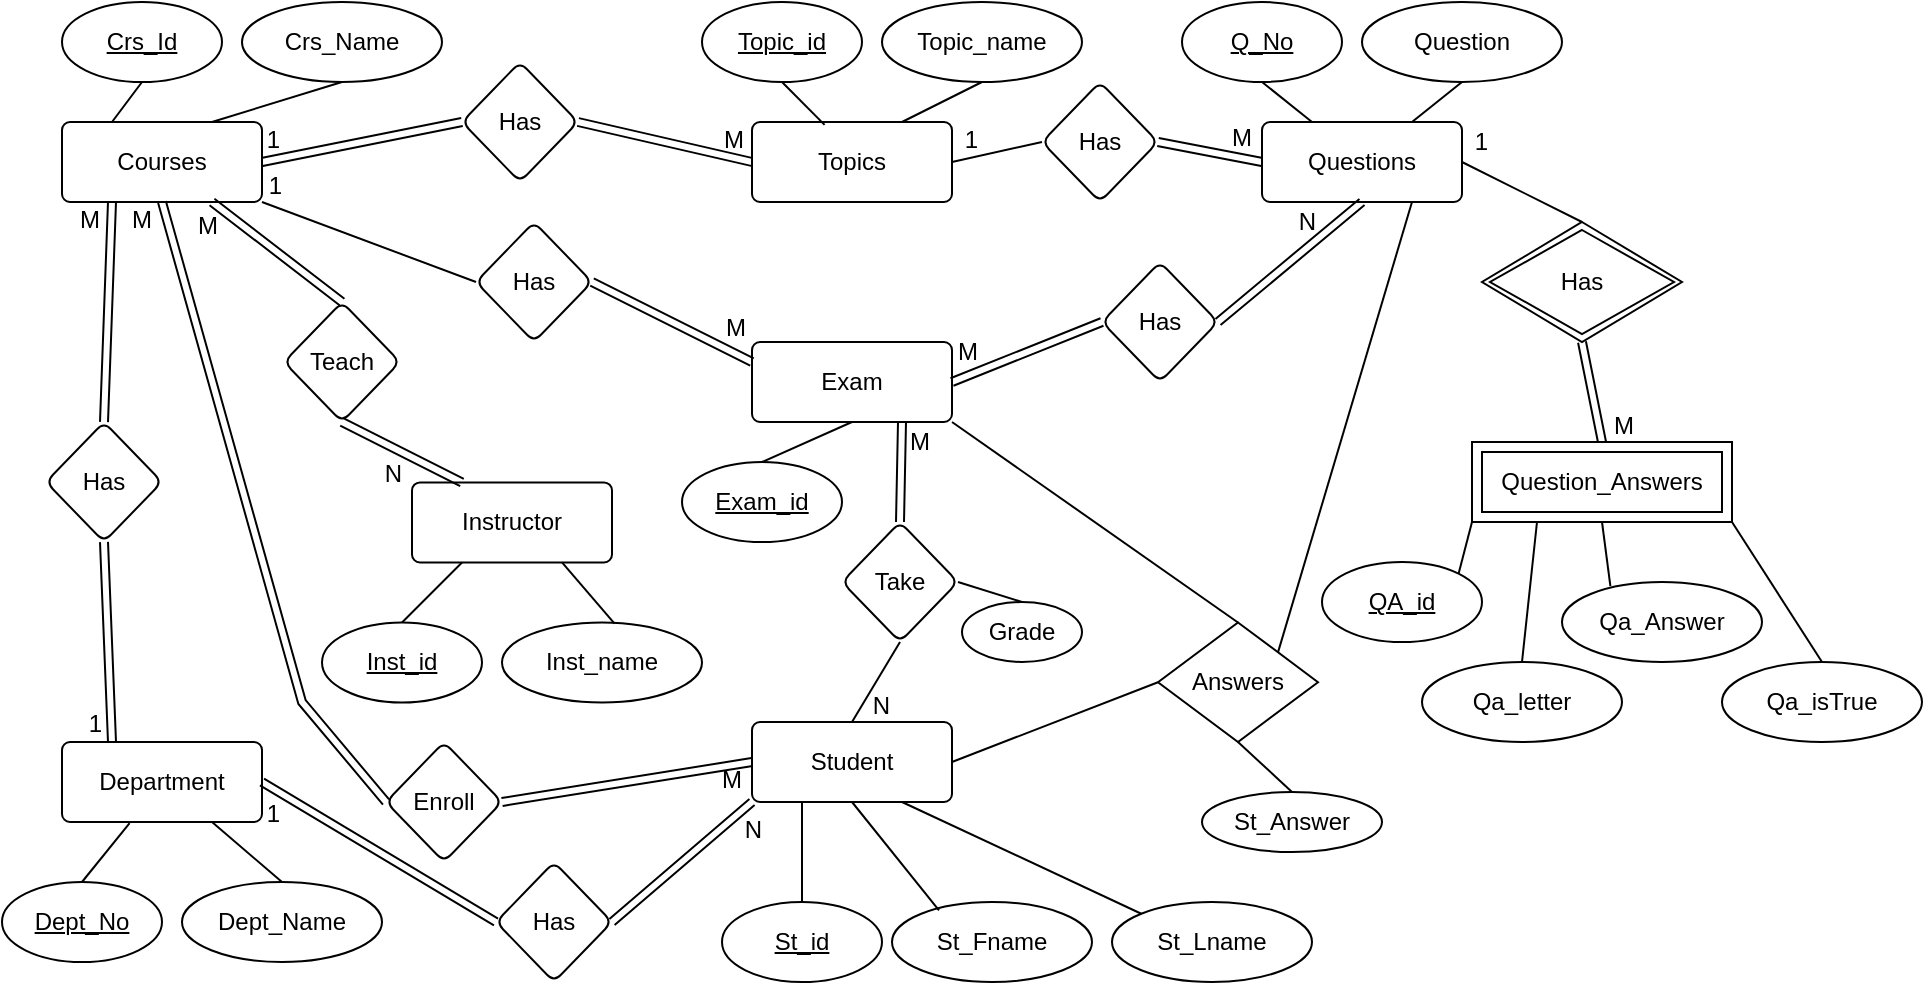 <mxfile version="24.5.5" type="github">
  <diagram id="R2lEEEUBdFMjLlhIrx00" name="Page-1">
    <mxGraphModel dx="1350" dy="868" grid="1" gridSize="10" guides="1" tooltips="1" connect="1" arrows="1" fold="1" page="1" pageScale="1" pageWidth="850" pageHeight="1100" math="0" shadow="0" extFonts="Permanent Marker^https://fonts.googleapis.com/css?family=Permanent+Marker">
      <root>
        <mxCell id="0" />
        <mxCell id="1" parent="0" />
        <mxCell id="1rXiYcd5lSGq8Ji5P_R9-1" value="Courses" style="rounded=1;arcSize=10;whiteSpace=wrap;html=1;align=center;" vertex="1" parent="1">
          <mxGeometry x="30" y="60" width="100" height="40" as="geometry" />
        </mxCell>
        <mxCell id="1rXiYcd5lSGq8Ji5P_R9-2" value="Instructor" style="rounded=1;arcSize=10;whiteSpace=wrap;html=1;align=center;" vertex="1" parent="1">
          <mxGeometry x="205" y="240.23" width="100" height="40" as="geometry" />
        </mxCell>
        <mxCell id="1rXiYcd5lSGq8Ji5P_R9-3" value="Topics" style="rounded=1;arcSize=10;whiteSpace=wrap;html=1;align=center;" vertex="1" parent="1">
          <mxGeometry x="375" y="60" width="100" height="40" as="geometry" />
        </mxCell>
        <mxCell id="1rXiYcd5lSGq8Ji5P_R9-4" value="Exam" style="rounded=1;arcSize=10;whiteSpace=wrap;html=1;align=center;" vertex="1" parent="1">
          <mxGeometry x="375" y="170" width="100" height="40" as="geometry" />
        </mxCell>
        <mxCell id="1rXiYcd5lSGq8Ji5P_R9-5" value="Student" style="rounded=1;arcSize=10;whiteSpace=wrap;html=1;align=center;" vertex="1" parent="1">
          <mxGeometry x="375" y="360" width="100" height="40" as="geometry" />
        </mxCell>
        <mxCell id="1rXiYcd5lSGq8Ji5P_R9-6" value="Department" style="rounded=1;arcSize=10;whiteSpace=wrap;html=1;align=center;" vertex="1" parent="1">
          <mxGeometry x="30" y="370" width="100" height="40" as="geometry" />
        </mxCell>
        <mxCell id="1rXiYcd5lSGq8Ji5P_R9-7" value="Questions" style="rounded=1;arcSize=10;whiteSpace=wrap;html=1;align=center;" vertex="1" parent="1">
          <mxGeometry x="630" y="60" width="100" height="40" as="geometry" />
        </mxCell>
        <mxCell id="1rXiYcd5lSGq8Ji5P_R9-25" value="" style="endArrow=none;html=1;rounded=0;entryX=0.5;entryY=1;entryDx=0;entryDy=0;exitX=0.25;exitY=0;exitDx=0;exitDy=0;" edge="1" parent="1" source="1rXiYcd5lSGq8Ji5P_R9-1" target="1rXiYcd5lSGq8Ji5P_R9-36">
          <mxGeometry width="50" height="50" relative="1" as="geometry">
            <mxPoint x="380" y="250" as="sourcePoint" />
            <mxPoint x="75" y="40" as="targetPoint" />
          </mxGeometry>
        </mxCell>
        <mxCell id="1rXiYcd5lSGq8Ji5P_R9-29" value="Crs_Name" style="ellipse;whiteSpace=wrap;html=1;align=center;" vertex="1" parent="1">
          <mxGeometry x="120" width="100" height="40" as="geometry" />
        </mxCell>
        <mxCell id="1rXiYcd5lSGq8Ji5P_R9-31" value="" style="endArrow=none;html=1;rounded=0;entryX=0.5;entryY=1;entryDx=0;entryDy=0;exitX=0.75;exitY=0;exitDx=0;exitDy=0;" edge="1" parent="1" source="1rXiYcd5lSGq8Ji5P_R9-1" target="1rXiYcd5lSGq8Ji5P_R9-29">
          <mxGeometry width="50" height="50" relative="1" as="geometry">
            <mxPoint x="380" y="150" as="sourcePoint" />
            <mxPoint x="430" y="100" as="targetPoint" />
          </mxGeometry>
        </mxCell>
        <mxCell id="1rXiYcd5lSGq8Ji5P_R9-36" value="Crs_Id" style="ellipse;whiteSpace=wrap;html=1;align=center;fontStyle=4;" vertex="1" parent="1">
          <mxGeometry x="30" width="80" height="40" as="geometry" />
        </mxCell>
        <mxCell id="1rXiYcd5lSGq8Ji5P_R9-39" value="" style="endArrow=none;html=1;rounded=0;entryX=0.5;entryY=1;entryDx=0;entryDy=0;exitX=0.363;exitY=0.036;exitDx=0;exitDy=0;exitPerimeter=0;" edge="1" parent="1" target="1rXiYcd5lSGq8Ji5P_R9-42" source="1rXiYcd5lSGq8Ji5P_R9-3">
          <mxGeometry width="50" height="50" relative="1" as="geometry">
            <mxPoint x="397" y="60" as="sourcePoint" />
            <mxPoint x="395" y="40" as="targetPoint" />
          </mxGeometry>
        </mxCell>
        <mxCell id="1rXiYcd5lSGq8Ji5P_R9-40" value="Topic_name" style="ellipse;whiteSpace=wrap;html=1;align=center;" vertex="1" parent="1">
          <mxGeometry x="440" width="100" height="40" as="geometry" />
        </mxCell>
        <mxCell id="1rXiYcd5lSGq8Ji5P_R9-41" value="" style="endArrow=none;html=1;rounded=0;entryX=0.5;entryY=1;entryDx=0;entryDy=0;exitX=0.75;exitY=0;exitDx=0;exitDy=0;" edge="1" parent="1" target="1rXiYcd5lSGq8Ji5P_R9-40" source="1rXiYcd5lSGq8Ji5P_R9-3">
          <mxGeometry width="50" height="50" relative="1" as="geometry">
            <mxPoint x="447" y="60" as="sourcePoint" />
            <mxPoint x="750" y="100" as="targetPoint" />
          </mxGeometry>
        </mxCell>
        <mxCell id="1rXiYcd5lSGq8Ji5P_R9-42" value="Topic_id" style="ellipse;whiteSpace=wrap;html=1;align=center;fontStyle=4;" vertex="1" parent="1">
          <mxGeometry x="350" width="80" height="40" as="geometry" />
        </mxCell>
        <mxCell id="1rXiYcd5lSGq8Ji5P_R9-43" value="" style="endArrow=none;html=1;rounded=0;entryX=0.5;entryY=0;entryDx=0;entryDy=0;exitX=0.338;exitY=1.014;exitDx=0;exitDy=0;exitPerimeter=0;" edge="1" parent="1" target="1rXiYcd5lSGq8Ji5P_R9-46" source="1rXiYcd5lSGq8Ji5P_R9-6">
          <mxGeometry width="50" height="50" relative="1" as="geometry">
            <mxPoint x="77" y="500" as="sourcePoint" />
            <mxPoint x="75" y="480" as="targetPoint" />
          </mxGeometry>
        </mxCell>
        <mxCell id="1rXiYcd5lSGq8Ji5P_R9-44" value="Dept_Name" style="ellipse;whiteSpace=wrap;html=1;align=center;" vertex="1" parent="1">
          <mxGeometry x="90" y="440" width="100" height="40" as="geometry" />
        </mxCell>
        <mxCell id="1rXiYcd5lSGq8Ji5P_R9-45" value="" style="endArrow=none;html=1;rounded=0;entryX=0.5;entryY=0;entryDx=0;entryDy=0;exitX=0.75;exitY=1;exitDx=0;exitDy=0;" edge="1" parent="1" target="1rXiYcd5lSGq8Ji5P_R9-44" source="1rXiYcd5lSGq8Ji5P_R9-6">
          <mxGeometry width="50" height="50" relative="1" as="geometry">
            <mxPoint x="127" y="500" as="sourcePoint" />
            <mxPoint x="430" y="540" as="targetPoint" />
          </mxGeometry>
        </mxCell>
        <mxCell id="1rXiYcd5lSGq8Ji5P_R9-46" value="Dept_No" style="ellipse;whiteSpace=wrap;html=1;align=center;fontStyle=4;" vertex="1" parent="1">
          <mxGeometry y="440" width="80" height="40" as="geometry" />
        </mxCell>
        <mxCell id="1rXiYcd5lSGq8Ji5P_R9-47" value="" style="endArrow=none;html=1;rounded=0;entryX=0.5;entryY=0;entryDx=0;entryDy=0;exitX=0.25;exitY=1;exitDx=0;exitDy=0;" edge="1" parent="1" target="1rXiYcd5lSGq8Ji5P_R9-50" source="1rXiYcd5lSGq8Ji5P_R9-5">
          <mxGeometry width="50" height="50" relative="1" as="geometry">
            <mxPoint x="382" y="500" as="sourcePoint" />
            <mxPoint x="380" y="480" as="targetPoint" />
          </mxGeometry>
        </mxCell>
        <mxCell id="1rXiYcd5lSGq8Ji5P_R9-48" value="St_Fname" style="ellipse;whiteSpace=wrap;html=1;align=center;" vertex="1" parent="1">
          <mxGeometry x="445" y="450" width="100" height="40" as="geometry" />
        </mxCell>
        <mxCell id="1rXiYcd5lSGq8Ji5P_R9-49" value="" style="endArrow=none;html=1;rounded=0;entryX=0.235;entryY=0.105;entryDx=0;entryDy=0;exitX=0.5;exitY=1;exitDx=0;exitDy=0;entryPerimeter=0;" edge="1" parent="1" target="1rXiYcd5lSGq8Ji5P_R9-48" source="1rXiYcd5lSGq8Ji5P_R9-5">
          <mxGeometry width="50" height="50" relative="1" as="geometry">
            <mxPoint x="432" y="500" as="sourcePoint" />
            <mxPoint x="735" y="540" as="targetPoint" />
          </mxGeometry>
        </mxCell>
        <mxCell id="1rXiYcd5lSGq8Ji5P_R9-50" value="St_id" style="ellipse;whiteSpace=wrap;html=1;align=center;fontStyle=4;" vertex="1" parent="1">
          <mxGeometry x="360" y="450" width="80" height="40" as="geometry" />
        </mxCell>
        <mxCell id="1rXiYcd5lSGq8Ji5P_R9-51" value="" style="endArrow=none;html=1;rounded=0;entryX=0.5;entryY=0;entryDx=0;entryDy=0;exitX=0.25;exitY=1;exitDx=0;exitDy=0;" edge="1" parent="1" target="1rXiYcd5lSGq8Ji5P_R9-54" source="1rXiYcd5lSGq8Ji5P_R9-2">
          <mxGeometry width="50" height="50" relative="1" as="geometry">
            <mxPoint x="207" y="370.23" as="sourcePoint" />
            <mxPoint x="205" y="350.23" as="targetPoint" />
          </mxGeometry>
        </mxCell>
        <mxCell id="1rXiYcd5lSGq8Ji5P_R9-52" value="Inst_name" style="ellipse;whiteSpace=wrap;html=1;align=center;" vertex="1" parent="1">
          <mxGeometry x="250" y="310.23" width="100" height="40" as="geometry" />
        </mxCell>
        <mxCell id="1rXiYcd5lSGq8Ji5P_R9-53" value="" style="endArrow=none;html=1;rounded=0;entryX=0.563;entryY=0.014;entryDx=0;entryDy=0;exitX=0.75;exitY=1;exitDx=0;exitDy=0;entryPerimeter=0;" edge="1" parent="1" target="1rXiYcd5lSGq8Ji5P_R9-52" source="1rXiYcd5lSGq8Ji5P_R9-2">
          <mxGeometry width="50" height="50" relative="1" as="geometry">
            <mxPoint x="257" y="370.23" as="sourcePoint" />
            <mxPoint x="560" y="410.23" as="targetPoint" />
          </mxGeometry>
        </mxCell>
        <mxCell id="1rXiYcd5lSGq8Ji5P_R9-54" value="Inst_id" style="ellipse;whiteSpace=wrap;html=1;align=center;fontStyle=4;" vertex="1" parent="1">
          <mxGeometry x="160" y="310.23" width="80" height="40" as="geometry" />
        </mxCell>
        <mxCell id="1rXiYcd5lSGq8Ji5P_R9-55" value="" style="endArrow=none;html=1;rounded=0;entryX=0.5;entryY=0;entryDx=0;entryDy=0;exitX=0.5;exitY=1;exitDx=0;exitDy=0;" edge="1" parent="1" target="1rXiYcd5lSGq8Ji5P_R9-58" source="1rXiYcd5lSGq8Ji5P_R9-4">
          <mxGeometry width="50" height="50" relative="1" as="geometry">
            <mxPoint x="382" y="280" as="sourcePoint" />
            <mxPoint x="380" y="260" as="targetPoint" />
          </mxGeometry>
        </mxCell>
        <mxCell id="1rXiYcd5lSGq8Ji5P_R9-58" value="Exam_id" style="ellipse;whiteSpace=wrap;html=1;align=center;fontStyle=4;" vertex="1" parent="1">
          <mxGeometry x="340" y="230" width="80" height="40" as="geometry" />
        </mxCell>
        <mxCell id="1rXiYcd5lSGq8Ji5P_R9-59" value="" style="endArrow=none;html=1;rounded=0;entryX=0.5;entryY=1;entryDx=0;entryDy=0;exitX=0.25;exitY=0;exitDx=0;exitDy=0;" edge="1" parent="1" target="1rXiYcd5lSGq8Ji5P_R9-62" source="1rXiYcd5lSGq8Ji5P_R9-7">
          <mxGeometry width="50" height="50" relative="1" as="geometry">
            <mxPoint x="637" y="60" as="sourcePoint" />
            <mxPoint x="635" y="40" as="targetPoint" />
          </mxGeometry>
        </mxCell>
        <mxCell id="1rXiYcd5lSGq8Ji5P_R9-60" value="Question" style="ellipse;whiteSpace=wrap;html=1;align=center;" vertex="1" parent="1">
          <mxGeometry x="680" width="100" height="40" as="geometry" />
        </mxCell>
        <mxCell id="1rXiYcd5lSGq8Ji5P_R9-61" value="" style="endArrow=none;html=1;rounded=0;entryX=0.5;entryY=1;entryDx=0;entryDy=0;exitX=0.75;exitY=0;exitDx=0;exitDy=0;" edge="1" parent="1" target="1rXiYcd5lSGq8Ji5P_R9-60" source="1rXiYcd5lSGq8Ji5P_R9-7">
          <mxGeometry width="50" height="50" relative="1" as="geometry">
            <mxPoint x="687" y="60" as="sourcePoint" />
            <mxPoint x="990" y="100" as="targetPoint" />
          </mxGeometry>
        </mxCell>
        <mxCell id="1rXiYcd5lSGq8Ji5P_R9-62" value="Q_No" style="ellipse;whiteSpace=wrap;html=1;align=center;fontStyle=4;" vertex="1" parent="1">
          <mxGeometry x="590" width="80" height="40" as="geometry" />
        </mxCell>
        <mxCell id="1rXiYcd5lSGq8Ji5P_R9-63" value="" style="endArrow=none;html=1;rounded=0;entryX=1;entryY=0;entryDx=0;entryDy=0;exitX=0;exitY=1;exitDx=0;exitDy=0;" edge="1" parent="1" target="1rXiYcd5lSGq8Ji5P_R9-66" source="1rXiYcd5lSGq8Ji5P_R9-67">
          <mxGeometry width="50" height="50" relative="1" as="geometry">
            <mxPoint x="757" y="370" as="sourcePoint" />
            <mxPoint x="755" y="350" as="targetPoint" />
          </mxGeometry>
        </mxCell>
        <mxCell id="1rXiYcd5lSGq8Ji5P_R9-64" value="Qa_Answer" style="ellipse;whiteSpace=wrap;html=1;align=center;" vertex="1" parent="1">
          <mxGeometry x="780" y="290" width="100" height="40" as="geometry" />
        </mxCell>
        <mxCell id="1rXiYcd5lSGq8Ji5P_R9-65" value="" style="endArrow=none;html=1;rounded=0;entryX=0.242;entryY=0.052;entryDx=0;entryDy=0;exitX=0.5;exitY=1;exitDx=0;exitDy=0;entryPerimeter=0;" edge="1" parent="1" target="1rXiYcd5lSGq8Ji5P_R9-64" source="1rXiYcd5lSGq8Ji5P_R9-67">
          <mxGeometry width="50" height="50" relative="1" as="geometry">
            <mxPoint x="807" y="370" as="sourcePoint" />
            <mxPoint x="1110" y="410" as="targetPoint" />
          </mxGeometry>
        </mxCell>
        <mxCell id="1rXiYcd5lSGq8Ji5P_R9-66" value="QA_id" style="ellipse;whiteSpace=wrap;html=1;align=center;fontStyle=4;" vertex="1" parent="1">
          <mxGeometry x="660" y="280" width="80" height="40" as="geometry" />
        </mxCell>
        <mxCell id="1rXiYcd5lSGq8Ji5P_R9-67" value="Question_Answers" style="shape=ext;margin=3;double=1;whiteSpace=wrap;html=1;align=center;" vertex="1" parent="1">
          <mxGeometry x="735" y="220" width="130" height="40" as="geometry" />
        </mxCell>
        <mxCell id="1rXiYcd5lSGq8Ji5P_R9-68" value="St_Lname" style="ellipse;whiteSpace=wrap;html=1;align=center;" vertex="1" parent="1">
          <mxGeometry x="555" y="450" width="100" height="40" as="geometry" />
        </mxCell>
        <mxCell id="1rXiYcd5lSGq8Ji5P_R9-69" value="" style="endArrow=none;html=1;rounded=0;entryX=0;entryY=0;entryDx=0;entryDy=0;exitX=0.75;exitY=1;exitDx=0;exitDy=0;" edge="1" parent="1" source="1rXiYcd5lSGq8Ji5P_R9-5" target="1rXiYcd5lSGq8Ji5P_R9-68">
          <mxGeometry width="50" height="50" relative="1" as="geometry">
            <mxPoint x="435" y="410" as="sourcePoint" />
            <mxPoint x="459" y="454" as="targetPoint" />
          </mxGeometry>
        </mxCell>
        <mxCell id="1rXiYcd5lSGq8Ji5P_R9-71" value="Qa_letter" style="ellipse;whiteSpace=wrap;html=1;align=center;" vertex="1" parent="1">
          <mxGeometry x="710" y="330" width="100" height="40" as="geometry" />
        </mxCell>
        <mxCell id="1rXiYcd5lSGq8Ji5P_R9-72" value="" style="endArrow=none;html=1;rounded=0;exitX=0.25;exitY=1;exitDx=0;exitDy=0;entryX=0.5;entryY=0;entryDx=0;entryDy=0;" edge="1" parent="1" target="1rXiYcd5lSGq8Ji5P_R9-71" source="1rXiYcd5lSGq8Ji5P_R9-67">
          <mxGeometry width="50" height="50" relative="1" as="geometry">
            <mxPoint x="807" y="440" as="sourcePoint" />
            <mxPoint x="760" y="330" as="targetPoint" />
          </mxGeometry>
        </mxCell>
        <mxCell id="1rXiYcd5lSGq8Ji5P_R9-73" value="Qa_isTrue" style="ellipse;whiteSpace=wrap;html=1;align=center;" vertex="1" parent="1">
          <mxGeometry x="860" y="330" width="100" height="40" as="geometry" />
        </mxCell>
        <mxCell id="1rXiYcd5lSGq8Ji5P_R9-74" value="" style="endArrow=none;html=1;rounded=0;entryX=0.5;entryY=0;entryDx=0;entryDy=0;exitX=1;exitY=1;exitDx=0;exitDy=0;" edge="1" parent="1" target="1rXiYcd5lSGq8Ji5P_R9-73" source="1rXiYcd5lSGq8Ji5P_R9-67">
          <mxGeometry width="50" height="50" relative="1" as="geometry">
            <mxPoint x="887" y="310" as="sourcePoint" />
            <mxPoint x="1190" y="350" as="targetPoint" />
          </mxGeometry>
        </mxCell>
        <mxCell id="1rXiYcd5lSGq8Ji5P_R9-75" value="Has" style="rhombus;whiteSpace=wrap;html=1;rounded=1;arcSize=10;" vertex="1" parent="1">
          <mxGeometry x="22" y="210" width="58" height="60" as="geometry" />
        </mxCell>
        <mxCell id="1rXiYcd5lSGq8Ji5P_R9-90" value="" style="shape=link;html=1;rounded=0;exitX=0.5;exitY=1;exitDx=0;exitDy=0;entryX=0.25;entryY=0;entryDx=0;entryDy=0;" edge="1" parent="1" source="1rXiYcd5lSGq8Ji5P_R9-75" target="1rXiYcd5lSGq8Ji5P_R9-6">
          <mxGeometry relative="1" as="geometry">
            <mxPoint x="200" y="270" as="sourcePoint" />
            <mxPoint x="360" y="270" as="targetPoint" />
          </mxGeometry>
        </mxCell>
        <mxCell id="1rXiYcd5lSGq8Ji5P_R9-91" value="1" style="resizable=0;html=1;whiteSpace=wrap;align=right;verticalAlign=bottom;" connectable="0" vertex="1" parent="1rXiYcd5lSGq8Ji5P_R9-90">
          <mxGeometry x="1" relative="1" as="geometry">
            <mxPoint x="-3" as="offset" />
          </mxGeometry>
        </mxCell>
        <mxCell id="1rXiYcd5lSGq8Ji5P_R9-93" value="" style="shape=link;html=1;rounded=0;exitX=0.5;exitY=0;exitDx=0;exitDy=0;entryX=0.25;entryY=1;entryDx=0;entryDy=0;" edge="1" parent="1" source="1rXiYcd5lSGq8Ji5P_R9-75" target="1rXiYcd5lSGq8Ji5P_R9-1">
          <mxGeometry relative="1" as="geometry">
            <mxPoint x="200" y="270" as="sourcePoint" />
            <mxPoint x="360" y="270" as="targetPoint" />
          </mxGeometry>
        </mxCell>
        <mxCell id="1rXiYcd5lSGq8Ji5P_R9-94" value="M" style="resizable=0;html=1;whiteSpace=wrap;align=right;verticalAlign=bottom;" connectable="0" vertex="1" parent="1rXiYcd5lSGq8Ji5P_R9-93">
          <mxGeometry x="1" relative="1" as="geometry">
            <mxPoint x="-4" y="17" as="offset" />
          </mxGeometry>
        </mxCell>
        <mxCell id="1rXiYcd5lSGq8Ji5P_R9-95" value="Has" style="rhombus;whiteSpace=wrap;html=1;rounded=1;arcSize=10;" vertex="1" parent="1">
          <mxGeometry x="230" y="30" width="58" height="60" as="geometry" />
        </mxCell>
        <mxCell id="1rXiYcd5lSGq8Ji5P_R9-96" value="" style="shape=link;html=1;rounded=0;exitX=1;exitY=0.5;exitDx=0;exitDy=0;entryX=0;entryY=0.5;entryDx=0;entryDy=0;" edge="1" parent="1" source="1rXiYcd5lSGq8Ji5P_R9-95" target="1rXiYcd5lSGq8Ji5P_R9-3">
          <mxGeometry relative="1" as="geometry">
            <mxPoint x="370" y="180" as="sourcePoint" />
            <mxPoint x="250" y="280" as="targetPoint" />
          </mxGeometry>
        </mxCell>
        <mxCell id="1rXiYcd5lSGq8Ji5P_R9-97" value="M" style="resizable=0;html=1;whiteSpace=wrap;align=right;verticalAlign=bottom;" connectable="0" vertex="1" parent="1rXiYcd5lSGq8Ji5P_R9-96">
          <mxGeometry x="1" relative="1" as="geometry">
            <mxPoint x="-3" y="-3" as="offset" />
          </mxGeometry>
        </mxCell>
        <mxCell id="1rXiYcd5lSGq8Ji5P_R9-98" value="" style="shape=link;html=1;rounded=0;exitX=0;exitY=0.5;exitDx=0;exitDy=0;entryX=1;entryY=0.5;entryDx=0;entryDy=0;" edge="1" parent="1" source="1rXiYcd5lSGq8Ji5P_R9-95" target="1rXiYcd5lSGq8Ji5P_R9-1">
          <mxGeometry relative="1" as="geometry">
            <mxPoint x="370" y="180" as="sourcePoint" />
            <mxPoint x="250" y="10" as="targetPoint" />
          </mxGeometry>
        </mxCell>
        <mxCell id="1rXiYcd5lSGq8Ji5P_R9-99" value="1" style="resizable=0;html=1;whiteSpace=wrap;align=right;verticalAlign=bottom;" connectable="0" vertex="1" parent="1rXiYcd5lSGq8Ji5P_R9-98">
          <mxGeometry x="1" relative="1" as="geometry">
            <mxPoint x="11" y="-3" as="offset" />
          </mxGeometry>
        </mxCell>
        <mxCell id="1rXiYcd5lSGq8Ji5P_R9-100" value="Teach" style="rhombus;whiteSpace=wrap;html=1;rounded=1;arcSize=10;" vertex="1" parent="1">
          <mxGeometry x="141" y="150" width="58" height="60" as="geometry" />
        </mxCell>
        <mxCell id="1rXiYcd5lSGq8Ji5P_R9-101" value="" style="shape=link;html=1;rounded=0;exitX=0.5;exitY=1;exitDx=0;exitDy=0;entryX=0.25;entryY=0;entryDx=0;entryDy=0;" edge="1" parent="1" source="1rXiYcd5lSGq8Ji5P_R9-100" target="1rXiYcd5lSGq8Ji5P_R9-2">
          <mxGeometry relative="1" as="geometry">
            <mxPoint x="359" y="280" as="sourcePoint" />
            <mxPoint x="239" y="380" as="targetPoint" />
          </mxGeometry>
        </mxCell>
        <mxCell id="1rXiYcd5lSGq8Ji5P_R9-102" value="N" style="resizable=0;html=1;whiteSpace=wrap;align=right;verticalAlign=bottom;" connectable="0" vertex="1" parent="1rXiYcd5lSGq8Ji5P_R9-101">
          <mxGeometry x="1" relative="1" as="geometry">
            <mxPoint x="-28" y="4" as="offset" />
          </mxGeometry>
        </mxCell>
        <mxCell id="1rXiYcd5lSGq8Ji5P_R9-103" value="" style="shape=link;html=1;rounded=0;exitX=0.5;exitY=0;exitDx=0;exitDy=0;entryX=0.75;entryY=1;entryDx=0;entryDy=0;" edge="1" parent="1" source="1rXiYcd5lSGq8Ji5P_R9-100" target="1rXiYcd5lSGq8Ji5P_R9-1">
          <mxGeometry relative="1" as="geometry">
            <mxPoint x="359" y="280" as="sourcePoint" />
            <mxPoint x="239" y="110" as="targetPoint" />
          </mxGeometry>
        </mxCell>
        <mxCell id="1rXiYcd5lSGq8Ji5P_R9-104" value="M" style="resizable=0;html=1;whiteSpace=wrap;align=right;verticalAlign=bottom;" connectable="0" vertex="1" parent="1rXiYcd5lSGq8Ji5P_R9-103">
          <mxGeometry x="1" relative="1" as="geometry">
            <mxPoint x="4" y="20" as="offset" />
          </mxGeometry>
        </mxCell>
        <mxCell id="1rXiYcd5lSGq8Ji5P_R9-105" value="Has" style="rhombus;whiteSpace=wrap;html=1;rounded=1;arcSize=10;" vertex="1" parent="1">
          <mxGeometry x="237" y="110" width="58" height="60" as="geometry" />
        </mxCell>
        <mxCell id="1rXiYcd5lSGq8Ji5P_R9-106" value="" style="shape=link;html=1;rounded=0;exitX=1;exitY=0.5;exitDx=0;exitDy=0;entryX=0;entryY=0.25;entryDx=0;entryDy=0;" edge="1" parent="1" source="1rXiYcd5lSGq8Ji5P_R9-105" target="1rXiYcd5lSGq8Ji5P_R9-4">
          <mxGeometry relative="1" as="geometry">
            <mxPoint x="230" y="300" as="sourcePoint" />
            <mxPoint x="110" y="400" as="targetPoint" />
          </mxGeometry>
        </mxCell>
        <mxCell id="1rXiYcd5lSGq8Ji5P_R9-107" value="M" style="resizable=0;html=1;whiteSpace=wrap;align=right;verticalAlign=bottom;" connectable="0" vertex="1" parent="1rXiYcd5lSGq8Ji5P_R9-106">
          <mxGeometry x="1" relative="1" as="geometry">
            <mxPoint x="-2" y="-9" as="offset" />
          </mxGeometry>
        </mxCell>
        <mxCell id="1rXiYcd5lSGq8Ji5P_R9-110" value="" style="endArrow=none;html=1;rounded=0;entryX=1;entryY=1;entryDx=0;entryDy=0;exitX=0;exitY=0.5;exitDx=0;exitDy=0;" edge="1" parent="1" source="1rXiYcd5lSGq8Ji5P_R9-105" target="1rXiYcd5lSGq8Ji5P_R9-1">
          <mxGeometry relative="1" as="geometry">
            <mxPoint x="260" y="190" as="sourcePoint" />
            <mxPoint x="420" y="190" as="targetPoint" />
          </mxGeometry>
        </mxCell>
        <mxCell id="1rXiYcd5lSGq8Ji5P_R9-111" value="1" style="resizable=0;html=1;whiteSpace=wrap;align=right;verticalAlign=bottom;" connectable="0" vertex="1" parent="1rXiYcd5lSGq8Ji5P_R9-110">
          <mxGeometry x="1" relative="1" as="geometry">
            <mxPoint x="11" as="offset" />
          </mxGeometry>
        </mxCell>
        <mxCell id="1rXiYcd5lSGq8Ji5P_R9-114" value="Has" style="rhombus;whiteSpace=wrap;html=1;rounded=1;arcSize=10;" vertex="1" parent="1">
          <mxGeometry x="520" y="40" width="58" height="60" as="geometry" />
        </mxCell>
        <mxCell id="1rXiYcd5lSGq8Ji5P_R9-115" value="" style="shape=link;html=1;rounded=0;exitX=1;exitY=0.5;exitDx=0;exitDy=0;entryX=0;entryY=0.5;entryDx=0;entryDy=0;" edge="1" parent="1" source="1rXiYcd5lSGq8Ji5P_R9-114" target="1rXiYcd5lSGq8Ji5P_R9-7">
          <mxGeometry relative="1" as="geometry">
            <mxPoint x="585" y="280" as="sourcePoint" />
            <mxPoint x="730" y="160" as="targetPoint" />
          </mxGeometry>
        </mxCell>
        <mxCell id="1rXiYcd5lSGq8Ji5P_R9-116" value="M" style="resizable=0;html=1;whiteSpace=wrap;align=right;verticalAlign=bottom;" connectable="0" vertex="1" parent="1rXiYcd5lSGq8Ji5P_R9-115">
          <mxGeometry x="1" relative="1" as="geometry">
            <mxPoint x="-4" y="-4" as="offset" />
          </mxGeometry>
        </mxCell>
        <mxCell id="1rXiYcd5lSGq8Ji5P_R9-117" value="" style="endArrow=none;html=1;rounded=0;entryX=1;entryY=0.5;entryDx=0;entryDy=0;exitX=0;exitY=0.5;exitDx=0;exitDy=0;" edge="1" parent="1" source="1rXiYcd5lSGq8Ji5P_R9-114" target="1rXiYcd5lSGq8Ji5P_R9-3">
          <mxGeometry relative="1" as="geometry">
            <mxPoint x="615" y="170" as="sourcePoint" />
            <mxPoint x="485" y="80" as="targetPoint" />
          </mxGeometry>
        </mxCell>
        <mxCell id="1rXiYcd5lSGq8Ji5P_R9-118" value="1" style="resizable=0;html=1;whiteSpace=wrap;align=right;verticalAlign=bottom;" connectable="0" vertex="1" parent="1rXiYcd5lSGq8Ji5P_R9-117">
          <mxGeometry x="1" relative="1" as="geometry">
            <mxPoint x="14" y="-2" as="offset" />
          </mxGeometry>
        </mxCell>
        <mxCell id="1rXiYcd5lSGq8Ji5P_R9-124" value="Enroll" style="rhombus;whiteSpace=wrap;html=1;rounded=1;arcSize=10;" vertex="1" parent="1">
          <mxGeometry x="192" y="370" width="58" height="60" as="geometry" />
        </mxCell>
        <mxCell id="1rXiYcd5lSGq8Ji5P_R9-125" value="" style="shape=link;html=1;rounded=0;exitX=1;exitY=0.5;exitDx=0;exitDy=0;entryX=0;entryY=0.5;entryDx=0;entryDy=0;" edge="1" parent="1" source="1rXiYcd5lSGq8Ji5P_R9-124" target="1rXiYcd5lSGq8Ji5P_R9-5">
          <mxGeometry relative="1" as="geometry">
            <mxPoint x="422" y="540" as="sourcePoint" />
            <mxPoint x="288" y="510" as="targetPoint" />
          </mxGeometry>
        </mxCell>
        <mxCell id="1rXiYcd5lSGq8Ji5P_R9-126" value="N" style="resizable=0;html=1;whiteSpace=wrap;align=right;verticalAlign=bottom;" connectable="0" vertex="1" parent="1rXiYcd5lSGq8Ji5P_R9-125">
          <mxGeometry x="1" relative="1" as="geometry">
            <mxPoint x="7" y="42" as="offset" />
          </mxGeometry>
        </mxCell>
        <mxCell id="1rXiYcd5lSGq8Ji5P_R9-127" value="" style="shape=link;html=1;rounded=0;exitX=0;exitY=0.5;exitDx=0;exitDy=0;entryX=0.5;entryY=1;entryDx=0;entryDy=0;" edge="1" parent="1" source="1rXiYcd5lSGq8Ji5P_R9-124" target="1rXiYcd5lSGq8Ji5P_R9-1">
          <mxGeometry relative="1" as="geometry">
            <mxPoint x="422" y="540" as="sourcePoint" />
            <mxPoint x="168" y="360" as="targetPoint" />
            <Array as="points">
              <mxPoint x="150" y="350" />
            </Array>
          </mxGeometry>
        </mxCell>
        <mxCell id="1rXiYcd5lSGq8Ji5P_R9-128" value="M" style="resizable=0;html=1;whiteSpace=wrap;align=right;verticalAlign=bottom;" connectable="0" vertex="1" parent="1rXiYcd5lSGq8Ji5P_R9-127">
          <mxGeometry x="1" relative="1" as="geometry">
            <mxPoint x="-3" y="18" as="offset" />
          </mxGeometry>
        </mxCell>
        <mxCell id="1rXiYcd5lSGq8Ji5P_R9-129" value="Has" style="rhombus;whiteSpace=wrap;html=1;rounded=1;arcSize=10;" vertex="1" parent="1">
          <mxGeometry x="550" y="130" width="58" height="60" as="geometry" />
        </mxCell>
        <mxCell id="1rXiYcd5lSGq8Ji5P_R9-130" value="" style="shape=link;html=1;rounded=0;exitX=1;exitY=0.5;exitDx=0;exitDy=0;entryX=0.5;entryY=1;entryDx=0;entryDy=0;" edge="1" parent="1" source="1rXiYcd5lSGq8Ji5P_R9-129" target="1rXiYcd5lSGq8Ji5P_R9-7">
          <mxGeometry relative="1" as="geometry">
            <mxPoint x="784" y="295" as="sourcePoint" />
            <mxPoint x="650" y="265" as="targetPoint" />
          </mxGeometry>
        </mxCell>
        <mxCell id="1rXiYcd5lSGq8Ji5P_R9-131" value="N" style="resizable=0;html=1;whiteSpace=wrap;align=right;verticalAlign=bottom;" connectable="0" vertex="1" parent="1rXiYcd5lSGq8Ji5P_R9-130">
          <mxGeometry x="1" relative="1" as="geometry">
            <mxPoint x="-21" y="18" as="offset" />
          </mxGeometry>
        </mxCell>
        <mxCell id="1rXiYcd5lSGq8Ji5P_R9-132" value="" style="shape=link;html=1;rounded=0;exitX=0;exitY=0.5;exitDx=0;exitDy=0;entryX=1;entryY=0.5;entryDx=0;entryDy=0;" edge="1" parent="1" source="1rXiYcd5lSGq8Ji5P_R9-129" target="1rXiYcd5lSGq8Ji5P_R9-4">
          <mxGeometry relative="1" as="geometry">
            <mxPoint x="784" y="295" as="sourcePoint" />
            <mxPoint x="530" y="115" as="targetPoint" />
          </mxGeometry>
        </mxCell>
        <mxCell id="1rXiYcd5lSGq8Ji5P_R9-133" value="M" style="resizable=0;html=1;whiteSpace=wrap;align=right;verticalAlign=bottom;" connectable="0" vertex="1" parent="1rXiYcd5lSGq8Ji5P_R9-132">
          <mxGeometry x="1" relative="1" as="geometry">
            <mxPoint x="15" y="-7" as="offset" />
          </mxGeometry>
        </mxCell>
        <mxCell id="1rXiYcd5lSGq8Ji5P_R9-139" value="Take" style="rhombus;whiteSpace=wrap;html=1;rounded=1;arcSize=10;" vertex="1" parent="1">
          <mxGeometry x="420" y="260" width="58" height="60" as="geometry" />
        </mxCell>
        <mxCell id="1rXiYcd5lSGq8Ji5P_R9-140" value="" style="shape=link;html=1;rounded=0;exitX=0.5;exitY=0;exitDx=0;exitDy=0;entryX=0.75;entryY=1;entryDx=0;entryDy=0;" edge="1" parent="1" source="1rXiYcd5lSGq8Ji5P_R9-139" target="1rXiYcd5lSGq8Ji5P_R9-4">
          <mxGeometry relative="1" as="geometry">
            <mxPoint x="463" y="450" as="sourcePoint" />
            <mxPoint x="608" y="330" as="targetPoint" />
          </mxGeometry>
        </mxCell>
        <mxCell id="1rXiYcd5lSGq8Ji5P_R9-141" value="M" style="resizable=0;html=1;whiteSpace=wrap;align=right;verticalAlign=bottom;" connectable="0" vertex="1" parent="1rXiYcd5lSGq8Ji5P_R9-140">
          <mxGeometry x="1" relative="1" as="geometry">
            <mxPoint x="16" y="18" as="offset" />
          </mxGeometry>
        </mxCell>
        <mxCell id="1rXiYcd5lSGq8Ji5P_R9-142" value="" style="endArrow=none;html=1;rounded=0;entryX=0.5;entryY=0;entryDx=0;entryDy=0;exitX=0.5;exitY=1;exitDx=0;exitDy=0;" edge="1" parent="1" source="1rXiYcd5lSGq8Ji5P_R9-139" target="1rXiYcd5lSGq8Ji5P_R9-5">
          <mxGeometry relative="1" as="geometry">
            <mxPoint x="493" y="340" as="sourcePoint" />
            <mxPoint x="363" y="250" as="targetPoint" />
          </mxGeometry>
        </mxCell>
        <mxCell id="1rXiYcd5lSGq8Ji5P_R9-143" value="N" style="resizable=0;html=1;whiteSpace=wrap;align=right;verticalAlign=bottom;" connectable="0" vertex="1" parent="1rXiYcd5lSGq8Ji5P_R9-142">
          <mxGeometry x="1" relative="1" as="geometry">
            <mxPoint x="20" y="1" as="offset" />
          </mxGeometry>
        </mxCell>
        <mxCell id="1rXiYcd5lSGq8Ji5P_R9-146" value="Grade" style="ellipse;whiteSpace=wrap;html=1;align=center;" vertex="1" parent="1">
          <mxGeometry x="480" y="300" width="60" height="30" as="geometry" />
        </mxCell>
        <mxCell id="1rXiYcd5lSGq8Ji5P_R9-147" value="" style="endArrow=none;html=1;rounded=0;exitX=1;exitY=0.5;exitDx=0;exitDy=0;entryX=0.5;entryY=0;entryDx=0;entryDy=0;" edge="1" parent="1" source="1rXiYcd5lSGq8Ji5P_R9-139" target="1rXiYcd5lSGq8Ji5P_R9-146">
          <mxGeometry width="50" height="50" relative="1" as="geometry">
            <mxPoint x="390" y="270" as="sourcePoint" />
            <mxPoint x="440" y="220" as="targetPoint" />
          </mxGeometry>
        </mxCell>
        <mxCell id="1rXiYcd5lSGq8Ji5P_R9-149" value="Has" style="shape=rhombus;double=1;perimeter=rhombusPerimeter;whiteSpace=wrap;html=1;align=center;" vertex="1" parent="1">
          <mxGeometry x="740" y="110" width="100" height="60" as="geometry" />
        </mxCell>
        <mxCell id="1rXiYcd5lSGq8Ji5P_R9-150" value="" style="shape=link;html=1;rounded=0;exitX=0.5;exitY=1;exitDx=0;exitDy=0;entryX=0.5;entryY=0;entryDx=0;entryDy=0;" edge="1" parent="1" source="1rXiYcd5lSGq8Ji5P_R9-149" target="1rXiYcd5lSGq8Ji5P_R9-67">
          <mxGeometry relative="1" as="geometry">
            <mxPoint x="560" y="170" as="sourcePoint" />
            <mxPoint x="485" y="200" as="targetPoint" />
          </mxGeometry>
        </mxCell>
        <mxCell id="1rXiYcd5lSGq8Ji5P_R9-151" value="M" style="resizable=0;html=1;whiteSpace=wrap;align=right;verticalAlign=bottom;" connectable="0" vertex="1" parent="1rXiYcd5lSGq8Ji5P_R9-150">
          <mxGeometry x="1" relative="1" as="geometry">
            <mxPoint x="17" as="offset" />
          </mxGeometry>
        </mxCell>
        <mxCell id="1rXiYcd5lSGq8Ji5P_R9-152" value="" style="endArrow=none;html=1;rounded=0;entryX=1;entryY=0.5;entryDx=0;entryDy=0;exitX=0.5;exitY=0;exitDx=0;exitDy=0;" edge="1" parent="1" source="1rXiYcd5lSGq8Ji5P_R9-149" target="1rXiYcd5lSGq8Ji5P_R9-7">
          <mxGeometry relative="1" as="geometry">
            <mxPoint x="810" y="70" as="sourcePoint" />
            <mxPoint x="485" y="90" as="targetPoint" />
          </mxGeometry>
        </mxCell>
        <mxCell id="1rXiYcd5lSGq8Ji5P_R9-153" value="1" style="resizable=0;html=1;whiteSpace=wrap;align=right;verticalAlign=bottom;" connectable="0" vertex="1" parent="1rXiYcd5lSGq8Ji5P_R9-152">
          <mxGeometry x="1" relative="1" as="geometry">
            <mxPoint x="14" y="-2" as="offset" />
          </mxGeometry>
        </mxCell>
        <mxCell id="1rXiYcd5lSGq8Ji5P_R9-154" value="Answers" style="shape=rhombus;perimeter=rhombusPerimeter;whiteSpace=wrap;html=1;align=center;" vertex="1" parent="1">
          <mxGeometry x="578" y="310.23" width="80" height="59.77" as="geometry" />
        </mxCell>
        <mxCell id="1rXiYcd5lSGq8Ji5P_R9-155" value="" style="endArrow=none;html=1;rounded=0;exitX=1;exitY=0.5;exitDx=0;exitDy=0;entryX=0;entryY=0.5;entryDx=0;entryDy=0;" edge="1" parent="1" source="1rXiYcd5lSGq8Ji5P_R9-5" target="1rXiYcd5lSGq8Ji5P_R9-154">
          <mxGeometry relative="1" as="geometry">
            <mxPoint x="400" y="240" as="sourcePoint" />
            <mxPoint x="560" y="240" as="targetPoint" />
          </mxGeometry>
        </mxCell>
        <mxCell id="1rXiYcd5lSGq8Ji5P_R9-156" value="" style="endArrow=none;html=1;rounded=0;exitX=1;exitY=1;exitDx=0;exitDy=0;entryX=0.5;entryY=0;entryDx=0;entryDy=0;" edge="1" parent="1" source="1rXiYcd5lSGq8Ji5P_R9-4" target="1rXiYcd5lSGq8Ji5P_R9-154">
          <mxGeometry relative="1" as="geometry">
            <mxPoint x="485" y="390" as="sourcePoint" />
            <mxPoint x="560" y="350" as="targetPoint" />
          </mxGeometry>
        </mxCell>
        <mxCell id="1rXiYcd5lSGq8Ji5P_R9-157" value="" style="endArrow=none;html=1;rounded=0;exitX=0.75;exitY=1;exitDx=0;exitDy=0;entryX=1;entryY=0;entryDx=0;entryDy=0;" edge="1" parent="1" source="1rXiYcd5lSGq8Ji5P_R9-7" target="1rXiYcd5lSGq8Ji5P_R9-154">
          <mxGeometry relative="1" as="geometry">
            <mxPoint x="485" y="220" as="sourcePoint" />
            <mxPoint x="600" y="320" as="targetPoint" />
          </mxGeometry>
        </mxCell>
        <mxCell id="1rXiYcd5lSGq8Ji5P_R9-158" value="St_Answer" style="ellipse;whiteSpace=wrap;html=1;align=center;" vertex="1" parent="1">
          <mxGeometry x="600" y="395" width="90" height="30" as="geometry" />
        </mxCell>
        <mxCell id="1rXiYcd5lSGq8Ji5P_R9-159" value="" style="endArrow=none;html=1;rounded=0;exitX=0.5;exitY=1;exitDx=0;exitDy=0;entryX=0.5;entryY=0;entryDx=0;entryDy=0;" edge="1" parent="1" target="1rXiYcd5lSGq8Ji5P_R9-158" source="1rXiYcd5lSGq8Ji5P_R9-154">
          <mxGeometry width="50" height="50" relative="1" as="geometry">
            <mxPoint x="608" y="380" as="sourcePoint" />
            <mxPoint x="570" y="310" as="targetPoint" />
          </mxGeometry>
        </mxCell>
        <mxCell id="1rXiYcd5lSGq8Ji5P_R9-160" value="Has" style="rhombus;whiteSpace=wrap;html=1;rounded=1;arcSize=10;" vertex="1" parent="1">
          <mxGeometry x="247" y="430" width="58" height="60" as="geometry" />
        </mxCell>
        <mxCell id="1rXiYcd5lSGq8Ji5P_R9-161" value="" style="shape=link;html=1;rounded=0;exitX=1;exitY=0.5;exitDx=0;exitDy=0;entryX=0;entryY=1;entryDx=0;entryDy=0;" edge="1" parent="1" source="1rXiYcd5lSGq8Ji5P_R9-160" target="1rXiYcd5lSGq8Ji5P_R9-5">
          <mxGeometry relative="1" as="geometry">
            <mxPoint x="360" y="620" as="sourcePoint" />
            <mxPoint x="365" y="520" as="targetPoint" />
          </mxGeometry>
        </mxCell>
        <mxCell id="1rXiYcd5lSGq8Ji5P_R9-162" value="M" style="resizable=0;html=1;whiteSpace=wrap;align=right;verticalAlign=bottom;" connectable="0" vertex="1" parent="1rXiYcd5lSGq8Ji5P_R9-161">
          <mxGeometry x="1" relative="1" as="geometry">
            <mxPoint x="-3" y="-3" as="offset" />
          </mxGeometry>
        </mxCell>
        <mxCell id="1rXiYcd5lSGq8Ji5P_R9-163" value="" style="shape=link;html=1;rounded=0;exitX=0;exitY=0.5;exitDx=0;exitDy=0;entryX=1;entryY=0.5;entryDx=0;entryDy=0;" edge="1" parent="1" source="1rXiYcd5lSGq8Ji5P_R9-160" target="1rXiYcd5lSGq8Ji5P_R9-6">
          <mxGeometry relative="1" as="geometry">
            <mxPoint x="360" y="620" as="sourcePoint" />
            <mxPoint x="120" y="520" as="targetPoint" />
          </mxGeometry>
        </mxCell>
        <mxCell id="1rXiYcd5lSGq8Ji5P_R9-164" value="1" style="resizable=0;html=1;whiteSpace=wrap;align=right;verticalAlign=bottom;" connectable="0" vertex="1" parent="1rXiYcd5lSGq8Ji5P_R9-163">
          <mxGeometry x="1" relative="1" as="geometry">
            <mxPoint x="11" y="25" as="offset" />
          </mxGeometry>
        </mxCell>
      </root>
    </mxGraphModel>
  </diagram>
</mxfile>
